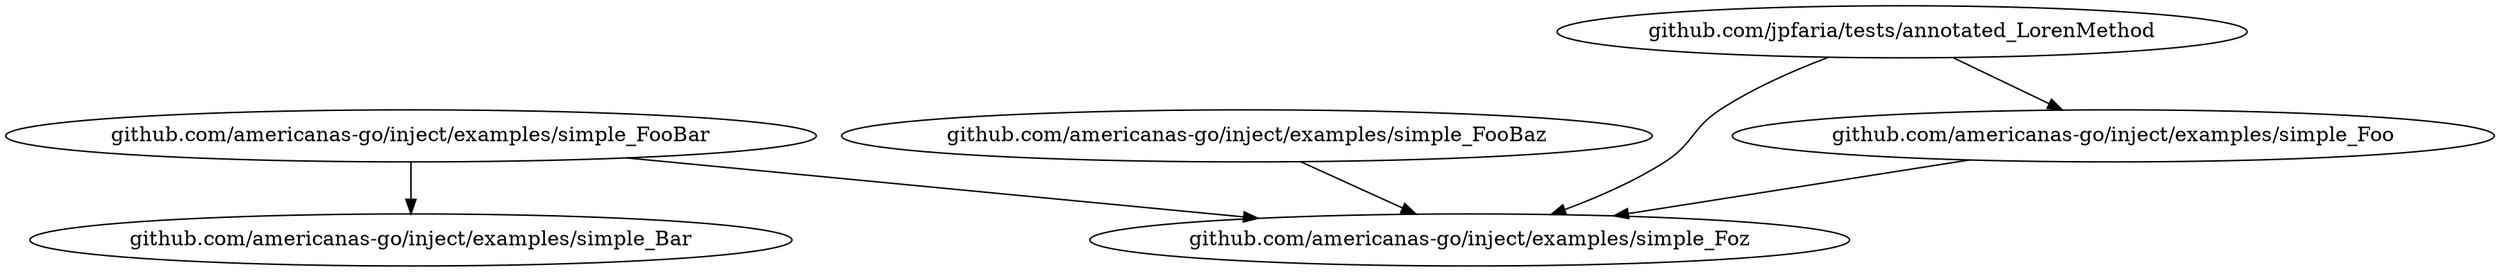 digraph G {
	"github.com/americanas-go/inject/examples/simple_FooBar" [label="github.com/americanas-go/inject/examples/simple_FooBar"];
	"github.com/americanas-go/inject/examples/simple_FooBar" -> "github.com/americanas-go/inject/examples/simple_Bar";
	"github.com/americanas-go/inject/examples/simple_FooBar" -> "github.com/americanas-go/inject/examples/simple_Foz";
	"github.com/americanas-go/inject/examples/simple_FooBaz" [label="github.com/americanas-go/inject/examples/simple_FooBaz"];
	"github.com/americanas-go/inject/examples/simple_FooBaz" -> "github.com/americanas-go/inject/examples/simple_Foz";
	"github.com/jpfaria/tests/annotated_LorenMethod" [label="github.com/jpfaria/tests/annotated_LorenMethod"];
	"github.com/jpfaria/tests/annotated_LorenMethod" -> "github.com/americanas-go/inject/examples/simple_Foo";
	"github.com/jpfaria/tests/annotated_LorenMethod" -> "github.com/americanas-go/inject/examples/simple_Foz";
	"github.com/americanas-go/inject/examples/simple_Foz" [label="github.com/americanas-go/inject/examples/simple_Foz"];
	"github.com/americanas-go/inject/examples/simple_Bar" [label="github.com/americanas-go/inject/examples/simple_Bar"];
	"github.com/americanas-go/inject/examples/simple_Foo" [label="github.com/americanas-go/inject/examples/simple_Foo"];
	"github.com/americanas-go/inject/examples/simple_Foo" -> "github.com/americanas-go/inject/examples/simple_Foz";
}
